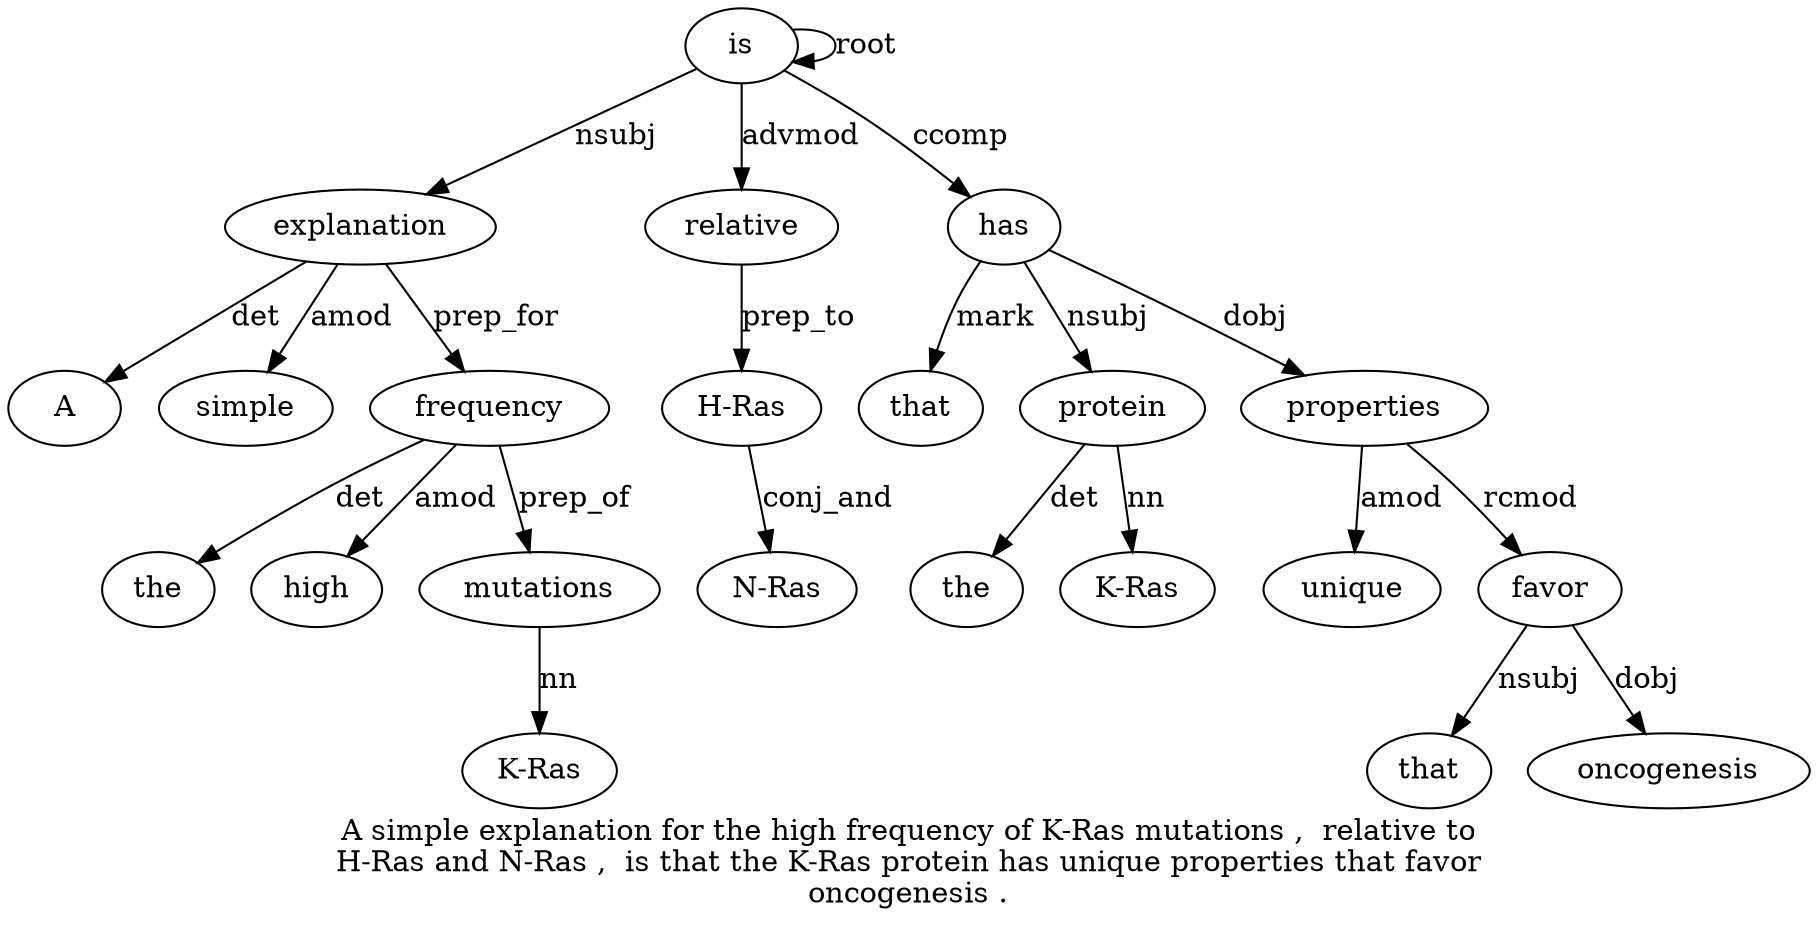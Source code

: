 digraph "A simple explanation for the high frequency of K-Ras mutations ,  relative to H-Ras and N-Ras ,  is that the K-Ras protein has unique properties that favor oncogenesis ." {
label="A simple explanation for the high frequency of K-Ras mutations ,  relative to
H-Ras and N-Ras ,  is that the K-Ras protein has unique properties that favor
oncogenesis .";
explanation3 [style=filled, fillcolor=white, label=explanation];
A1 [style=filled, fillcolor=white, label=A];
explanation3 -> A1  [label=det];
simple2 [style=filled, fillcolor=white, label=simple];
explanation3 -> simple2  [label=amod];
is18 [style=filled, fillcolor=white, label=is];
is18 -> explanation3  [label=nsubj];
frequency7 [style=filled, fillcolor=white, label=frequency];
the5 [style=filled, fillcolor=white, label=the];
frequency7 -> the5  [label=det];
high6 [style=filled, fillcolor=white, label=high];
frequency7 -> high6  [label=amod];
explanation3 -> frequency7  [label=prep_for];
mutations10 [style=filled, fillcolor=white, label=mutations];
"K-Ras9" [style=filled, fillcolor=white, label="K-Ras"];
mutations10 -> "K-Ras9"  [label=nn];
frequency7 -> mutations10  [label=prep_of];
relative12 [style=filled, fillcolor=white, label=relative];
is18 -> relative12  [label=advmod];
"H-Ras14" [style=filled, fillcolor=white, label="H-Ras"];
relative12 -> "H-Ras14"  [label=prep_to];
"N-Ras16" [style=filled, fillcolor=white, label="N-Ras"];
"H-Ras14" -> "N-Ras16"  [label=conj_and];
is18 -> is18  [label=root];
has23 [style=filled, fillcolor=white, label=has];
that19 [style=filled, fillcolor=white, label=that];
has23 -> that19  [label=mark];
protein22 [style=filled, fillcolor=white, label=protein];
the20 [style=filled, fillcolor=white, label=the];
protein22 -> the20  [label=det];
"K-Ras21" [style=filled, fillcolor=white, label="K-Ras"];
protein22 -> "K-Ras21"  [label=nn];
has23 -> protein22  [label=nsubj];
is18 -> has23  [label=ccomp];
properties25 [style=filled, fillcolor=white, label=properties];
unique24 [style=filled, fillcolor=white, label=unique];
properties25 -> unique24  [label=amod];
has23 -> properties25  [label=dobj];
favor27 [style=filled, fillcolor=white, label=favor];
that26 [style=filled, fillcolor=white, label=that];
favor27 -> that26  [label=nsubj];
properties25 -> favor27  [label=rcmod];
oncogenesis28 [style=filled, fillcolor=white, label=oncogenesis];
favor27 -> oncogenesis28  [label=dobj];
}
